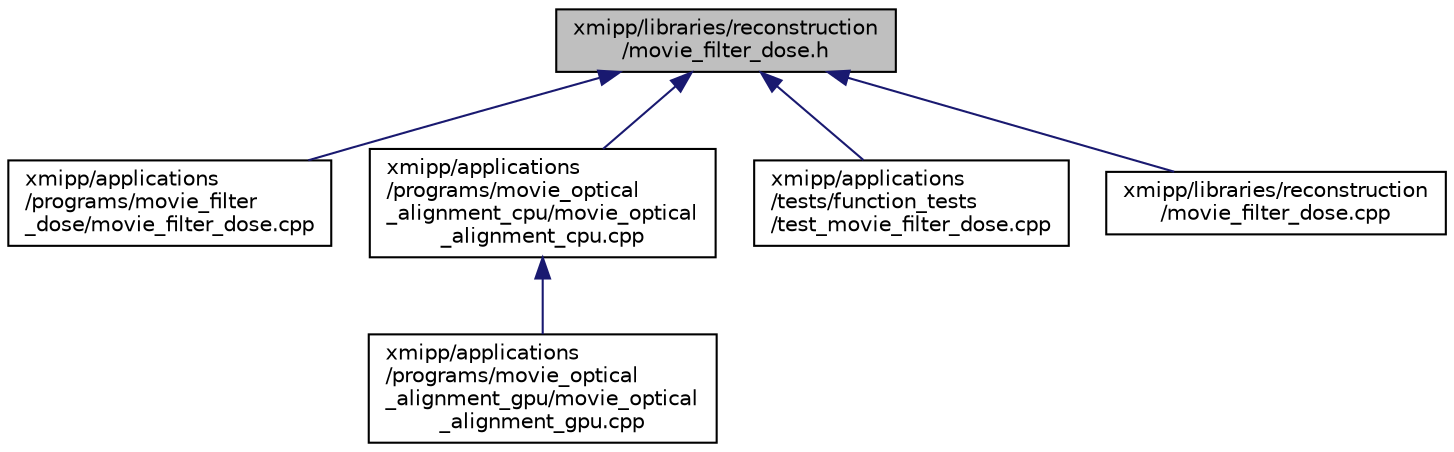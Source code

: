 digraph "xmipp/libraries/reconstruction/movie_filter_dose.h"
{
  edge [fontname="Helvetica",fontsize="10",labelfontname="Helvetica",labelfontsize="10"];
  node [fontname="Helvetica",fontsize="10",shape=record];
  Node80 [label="xmipp/libraries/reconstruction\l/movie_filter_dose.h",height=0.2,width=0.4,color="black", fillcolor="grey75", style="filled", fontcolor="black"];
  Node80 -> Node81 [dir="back",color="midnightblue",fontsize="10",style="solid",fontname="Helvetica"];
  Node81 [label="xmipp/applications\l/programs/movie_filter\l_dose/movie_filter_dose.cpp",height=0.2,width=0.4,color="black", fillcolor="white", style="filled",URL="$applications_2programs_2movie__filter__dose_2movie__filter__dose_8cpp.html"];
  Node80 -> Node82 [dir="back",color="midnightblue",fontsize="10",style="solid",fontname="Helvetica"];
  Node82 [label="xmipp/applications\l/programs/movie_optical\l_alignment_cpu/movie_optical\l_alignment_cpu.cpp",height=0.2,width=0.4,color="black", fillcolor="white", style="filled",URL="$movie__optical__alignment__cpu_8cpp.html"];
  Node82 -> Node83 [dir="back",color="midnightblue",fontsize="10",style="solid",fontname="Helvetica"];
  Node83 [label="xmipp/applications\l/programs/movie_optical\l_alignment_gpu/movie_optical\l_alignment_gpu.cpp",height=0.2,width=0.4,color="black", fillcolor="white", style="filled",URL="$movie__optical__alignment__gpu_8cpp.html"];
  Node80 -> Node84 [dir="back",color="midnightblue",fontsize="10",style="solid",fontname="Helvetica"];
  Node84 [label="xmipp/applications\l/tests/function_tests\l/test_movie_filter_dose.cpp",height=0.2,width=0.4,color="black", fillcolor="white", style="filled",URL="$test__movie__filter__dose_8cpp.html"];
  Node80 -> Node85 [dir="back",color="midnightblue",fontsize="10",style="solid",fontname="Helvetica"];
  Node85 [label="xmipp/libraries/reconstruction\l/movie_filter_dose.cpp",height=0.2,width=0.4,color="black", fillcolor="white", style="filled",URL="$libraries_2reconstruction_2movie__filter__dose_8cpp.html"];
}
